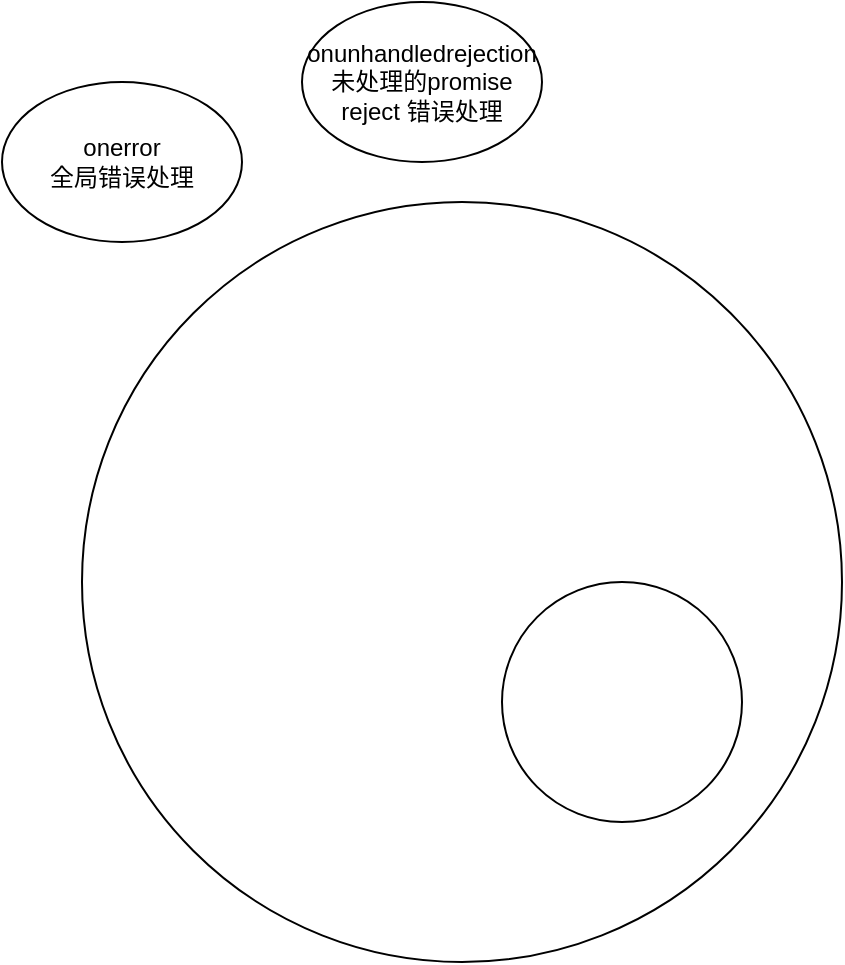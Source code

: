 <mxfile version="24.7.1" type="github">
  <diagram name="第 1 页" id="vcvGQQvWgvCkvQoSG0Wb">
    <mxGraphModel dx="954" dy="637" grid="1" gridSize="10" guides="1" tooltips="1" connect="1" arrows="1" fold="1" page="1" pageScale="1" pageWidth="1169" pageHeight="827" math="0" shadow="0">
      <root>
        <mxCell id="0" />
        <mxCell id="1" parent="0" />
        <mxCell id="uQnkR5oncuJnE6Joskx9-2" value="" style="ellipse;whiteSpace=wrap;html=1;aspect=fixed;" vertex="1" parent="1">
          <mxGeometry x="70" y="120" width="380" height="380" as="geometry" />
        </mxCell>
        <mxCell id="uQnkR5oncuJnE6Joskx9-3" value="" style="ellipse;whiteSpace=wrap;html=1;aspect=fixed;" vertex="1" parent="1">
          <mxGeometry x="280" y="310" width="120" height="120" as="geometry" />
        </mxCell>
        <mxCell id="uQnkR5oncuJnE6Joskx9-4" value="onerror&lt;div&gt;全局错误处理&lt;/div&gt;" style="ellipse;whiteSpace=wrap;html=1;" vertex="1" parent="1">
          <mxGeometry x="30" y="60" width="120" height="80" as="geometry" />
        </mxCell>
        <mxCell id="uQnkR5oncuJnE6Joskx9-5" value="&lt;p&gt;onunhandledrejection未处理的promise reject 错误处理&lt;/p&gt;" style="ellipse;whiteSpace=wrap;html=1;" vertex="1" parent="1">
          <mxGeometry x="180" y="20" width="120" height="80" as="geometry" />
        </mxCell>
      </root>
    </mxGraphModel>
  </diagram>
</mxfile>
